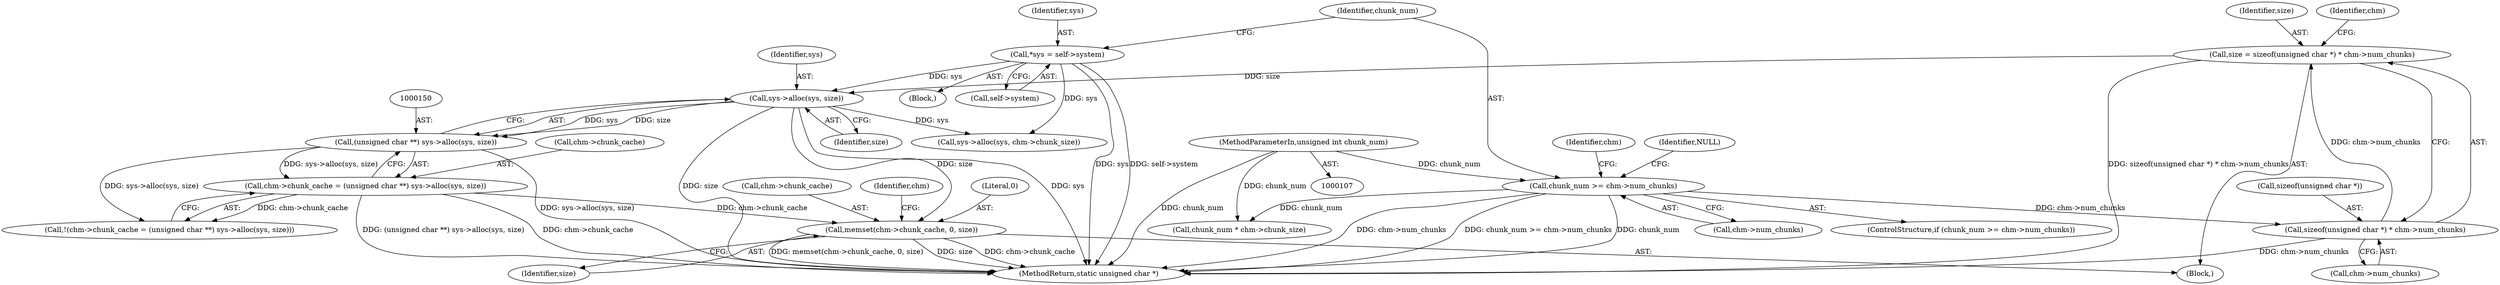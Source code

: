 digraph "0_libmspack_72e70a921f0f07fee748aec2274b30784e1d312a_0@API" {
"1000162" [label="(Call,memset(chm->chunk_cache, 0, size))"];
"1000145" [label="(Call,chm->chunk_cache = (unsigned char **) sys->alloc(sys, size))"];
"1000149" [label="(Call,(unsigned char **) sys->alloc(sys, size))"];
"1000151" [label="(Call,sys->alloc(sys, size))"];
"1000114" [label="(Call,*sys = self->system)"];
"1000135" [label="(Call,size = sizeof(unsigned char *) * chm->num_chunks)"];
"1000137" [label="(Call,sizeof(unsigned char *) * chm->num_chunks)"];
"1000121" [label="(Call,chunk_num >= chm->num_chunks)"];
"1000111" [label="(MethodParameterIn,unsigned int chunk_num)"];
"1000140" [label="(Call,chm->num_chunks)"];
"1000146" [label="(Call,chm->chunk_cache)"];
"1000112" [label="(Block,)"];
"1000122" [label="(Identifier,chunk_num)"];
"1000116" [label="(Call,self->system)"];
"1000114" [label="(Call,*sys = self->system)"];
"1000166" [label="(Literal,0)"];
"1000144" [label="(Call,!(chm->chunk_cache = (unsigned char **) sys->alloc(sys, size)))"];
"1000152" [label="(Identifier,sys)"];
"1000111" [label="(MethodParameterIn,unsigned int chunk_num)"];
"1000163" [label="(Call,chm->chunk_cache)"];
"1000147" [label="(Identifier,chm)"];
"1000133" [label="(Block,)"];
"1000208" [label="(Call,chunk_num * chm->chunk_size)"];
"1000186" [label="(Call,sys->alloc(sys, chm->chunk_size))"];
"1000151" [label="(Call,sys->alloc(sys, size))"];
"1000171" [label="(Identifier,chm)"];
"1000136" [label="(Identifier,size)"];
"1000131" [label="(Identifier,chm)"];
"1000115" [label="(Identifier,sys)"];
"1000138" [label="(Call,sizeof(unsigned char *))"];
"1000137" [label="(Call,sizeof(unsigned char *) * chm->num_chunks)"];
"1000167" [label="(Identifier,size)"];
"1000162" [label="(Call,memset(chm->chunk_cache, 0, size))"];
"1000153" [label="(Identifier,size)"];
"1000149" [label="(Call,(unsigned char **) sys->alloc(sys, size))"];
"1000121" [label="(Call,chunk_num >= chm->num_chunks)"];
"1000123" [label="(Call,chm->num_chunks)"];
"1000135" [label="(Call,size = sizeof(unsigned char *) * chm->num_chunks)"];
"1000127" [label="(Identifier,NULL)"];
"1000120" [label="(ControlStructure,if (chunk_num >= chm->num_chunks))"];
"1000298" [label="(MethodReturn,static unsigned char *)"];
"1000145" [label="(Call,chm->chunk_cache = (unsigned char **) sys->alloc(sys, size))"];
"1000162" -> "1000133"  [label="AST: "];
"1000162" -> "1000167"  [label="CFG: "];
"1000163" -> "1000162"  [label="AST: "];
"1000166" -> "1000162"  [label="AST: "];
"1000167" -> "1000162"  [label="AST: "];
"1000171" -> "1000162"  [label="CFG: "];
"1000162" -> "1000298"  [label="DDG: size"];
"1000162" -> "1000298"  [label="DDG: chm->chunk_cache"];
"1000162" -> "1000298"  [label="DDG: memset(chm->chunk_cache, 0, size)"];
"1000145" -> "1000162"  [label="DDG: chm->chunk_cache"];
"1000151" -> "1000162"  [label="DDG: size"];
"1000145" -> "1000144"  [label="AST: "];
"1000145" -> "1000149"  [label="CFG: "];
"1000146" -> "1000145"  [label="AST: "];
"1000149" -> "1000145"  [label="AST: "];
"1000144" -> "1000145"  [label="CFG: "];
"1000145" -> "1000298"  [label="DDG: (unsigned char **) sys->alloc(sys, size)"];
"1000145" -> "1000298"  [label="DDG: chm->chunk_cache"];
"1000145" -> "1000144"  [label="DDG: chm->chunk_cache"];
"1000149" -> "1000145"  [label="DDG: sys->alloc(sys, size)"];
"1000149" -> "1000151"  [label="CFG: "];
"1000150" -> "1000149"  [label="AST: "];
"1000151" -> "1000149"  [label="AST: "];
"1000149" -> "1000298"  [label="DDG: sys->alloc(sys, size)"];
"1000149" -> "1000144"  [label="DDG: sys->alloc(sys, size)"];
"1000151" -> "1000149"  [label="DDG: sys"];
"1000151" -> "1000149"  [label="DDG: size"];
"1000151" -> "1000153"  [label="CFG: "];
"1000152" -> "1000151"  [label="AST: "];
"1000153" -> "1000151"  [label="AST: "];
"1000151" -> "1000298"  [label="DDG: size"];
"1000151" -> "1000298"  [label="DDG: sys"];
"1000114" -> "1000151"  [label="DDG: sys"];
"1000135" -> "1000151"  [label="DDG: size"];
"1000151" -> "1000186"  [label="DDG: sys"];
"1000114" -> "1000112"  [label="AST: "];
"1000114" -> "1000116"  [label="CFG: "];
"1000115" -> "1000114"  [label="AST: "];
"1000116" -> "1000114"  [label="AST: "];
"1000122" -> "1000114"  [label="CFG: "];
"1000114" -> "1000298"  [label="DDG: sys"];
"1000114" -> "1000298"  [label="DDG: self->system"];
"1000114" -> "1000186"  [label="DDG: sys"];
"1000135" -> "1000133"  [label="AST: "];
"1000135" -> "1000137"  [label="CFG: "];
"1000136" -> "1000135"  [label="AST: "];
"1000137" -> "1000135"  [label="AST: "];
"1000147" -> "1000135"  [label="CFG: "];
"1000135" -> "1000298"  [label="DDG: sizeof(unsigned char *) * chm->num_chunks"];
"1000137" -> "1000135"  [label="DDG: chm->num_chunks"];
"1000137" -> "1000140"  [label="CFG: "];
"1000138" -> "1000137"  [label="AST: "];
"1000140" -> "1000137"  [label="AST: "];
"1000137" -> "1000298"  [label="DDG: chm->num_chunks"];
"1000121" -> "1000137"  [label="DDG: chm->num_chunks"];
"1000121" -> "1000120"  [label="AST: "];
"1000121" -> "1000123"  [label="CFG: "];
"1000122" -> "1000121"  [label="AST: "];
"1000123" -> "1000121"  [label="AST: "];
"1000127" -> "1000121"  [label="CFG: "];
"1000131" -> "1000121"  [label="CFG: "];
"1000121" -> "1000298"  [label="DDG: chm->num_chunks"];
"1000121" -> "1000298"  [label="DDG: chunk_num >= chm->num_chunks"];
"1000121" -> "1000298"  [label="DDG: chunk_num"];
"1000111" -> "1000121"  [label="DDG: chunk_num"];
"1000121" -> "1000208"  [label="DDG: chunk_num"];
"1000111" -> "1000107"  [label="AST: "];
"1000111" -> "1000298"  [label="DDG: chunk_num"];
"1000111" -> "1000208"  [label="DDG: chunk_num"];
}
